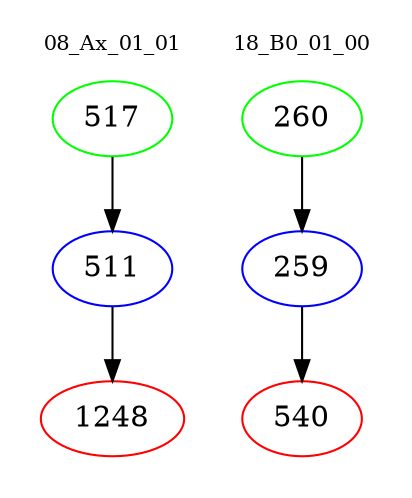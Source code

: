 digraph{
subgraph cluster_0 {
color = white
label = "08_Ax_01_01";
fontsize=10;
T0_517 [label="517", color="green"]
T0_517 -> T0_511 [color="black"]
T0_511 [label="511", color="blue"]
T0_511 -> T0_1248 [color="black"]
T0_1248 [label="1248", color="red"]
}
subgraph cluster_1 {
color = white
label = "18_B0_01_00";
fontsize=10;
T1_260 [label="260", color="green"]
T1_260 -> T1_259 [color="black"]
T1_259 [label="259", color="blue"]
T1_259 -> T1_540 [color="black"]
T1_540 [label="540", color="red"]
}
}
